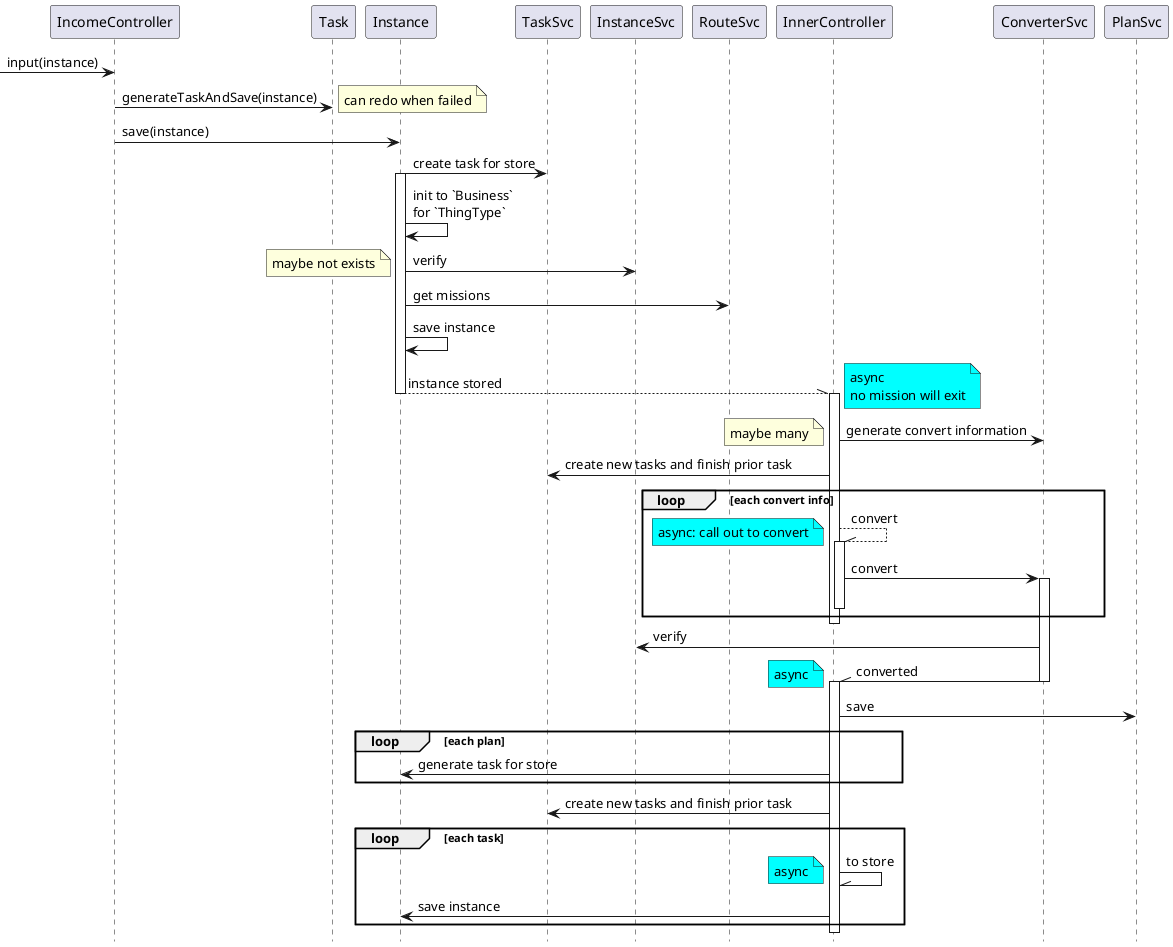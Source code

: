 @startuml
hide footbox
[->IncomeController: input(instance)
IncomeController -> Task: generateTaskAndSave(instance)
note right: can redo when failed
IncomeController -> Instance: save(instance)
Instance -> TaskSvc: create task for store
activate Instance
Instance -> Instance: init to `Business` \nfor `ThingType`
Instance -> InstanceSvc: verify
note left: maybe not exists
Instance -> RouteSvc: get missions
Instance -> Instance: save instance
Instance --\\ InnerController: instance stored
note right #aqua : async \nno mission will exit
deactivate Instance
activate InnerController
InnerController -> ConverterSvc: generate convert information
note left: maybe many
InnerController -> TaskSvc: create new tasks and finish prior task
loop each convert info
    InnerController --\\ InnerController: convert
    note left #aqua : async: call out to convert
    activate InnerController
    InnerController -> ConverterSvc: convert
    activate ConverterSvc
    deactivate InnerController
end
deactivate InnerController
ConverterSvc -> InstanceSvc: verify
ConverterSvc -\\ InnerController: converted
deactivate ConverterSvc
note left #aqua : async
activate InnerController
InnerController -> PlanSvc: save
loop each plan
    InnerController -> Instance: generate task for store
end
InnerController -> TaskSvc: create new tasks and finish prior task
loop each task
    InnerController -\\ InnerController: to store
    note left #aqua : async
    InnerController -> Instance: save instance
end


@enduml